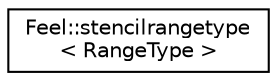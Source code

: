 digraph "Graphical Class Hierarchy"
{
 // LATEX_PDF_SIZE
  edge [fontname="Helvetica",fontsize="10",labelfontname="Helvetica",labelfontsize="10"];
  node [fontname="Helvetica",fontsize="10",shape=record];
  rankdir="LR";
  Node0 [label="Feel::stencilrangetype\l\< RangeType \>",height=0.2,width=0.4,color="black", fillcolor="white", style="filled",URL="$structFeel_1_1stencilrangetype.html",tooltip=" "];
}

